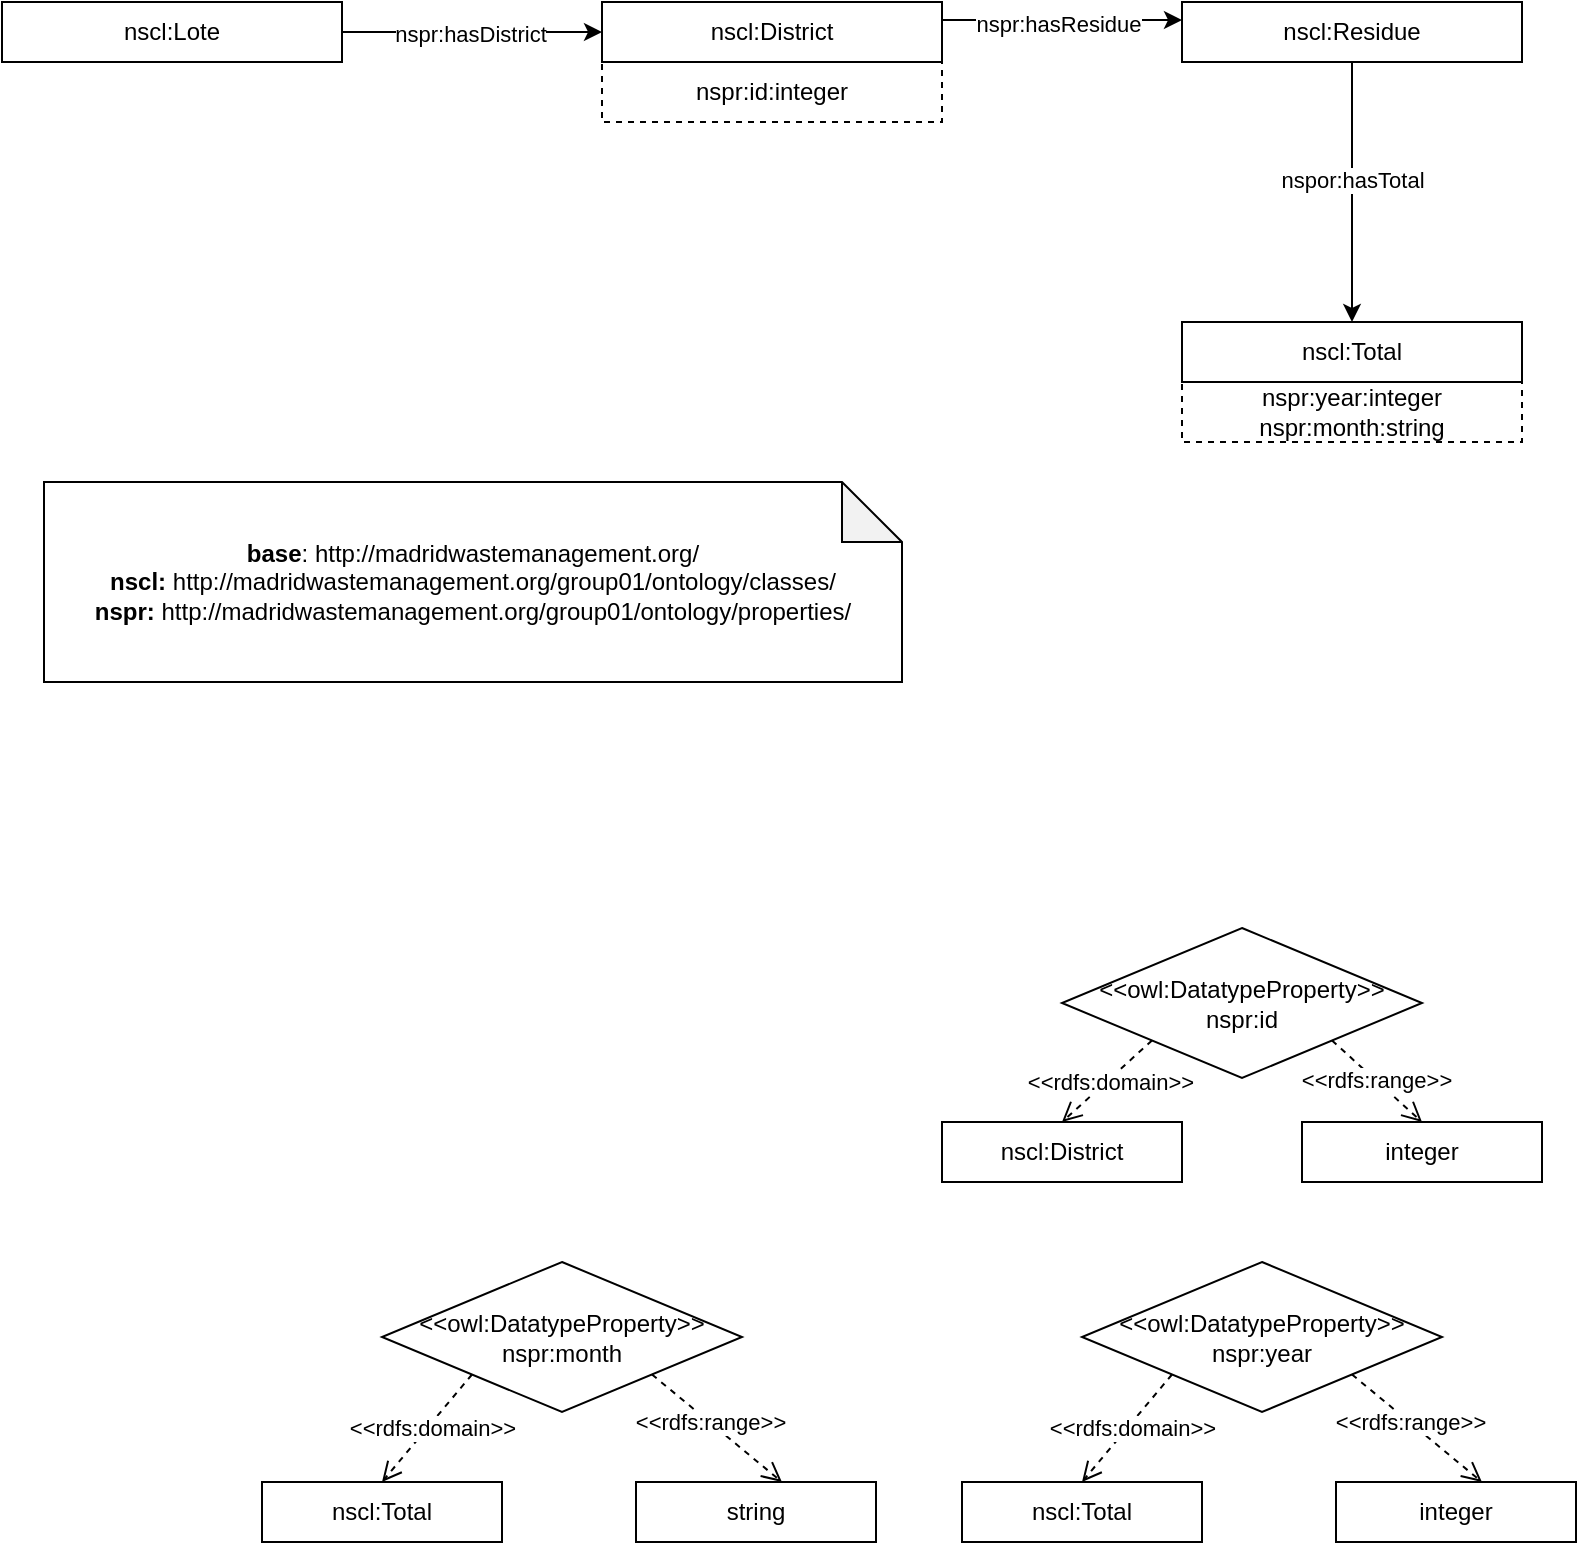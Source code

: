 <mxfile version="21.6.5" type="device">
  <diagram name="Pagina-1" id="1RlD7k3v_khYpdEVKCjm">
    <mxGraphModel dx="1194" dy="727" grid="1" gridSize="10" guides="1" tooltips="1" connect="1" arrows="1" fold="1" page="1" pageScale="1" pageWidth="827" pageHeight="1169" math="0" shadow="0">
      <root>
        <mxCell id="0" />
        <mxCell id="1" parent="0" />
        <mxCell id="r6KnwTTkaE7kSFxnoHc5-1" value="nspr:id:integer" style="rounded=0;whiteSpace=wrap;html=1;snapToPoint=1;points=[[0.1,0],[0.2,0],[0.3,0],[0.4,0],[0.5,0],[0.6,0],[0.7,0],[0.8,0],[0.9,0],[0,0.1],[0,0.3],[0,0.5],[0,0.7],[0,0.9],[0.1,1],[0.2,1],[0.3,1],[0.4,1],[0.5,1],[0.6,1],[0.7,1],[0.8,1],[0.9,1],[1,0.1],[1,0.3],[1,0.5],[1,0.7],[1,0.9]];dashed=1;" parent="1" vertex="1">
          <mxGeometry x="340" y="110" width="170" height="30" as="geometry" />
        </mxCell>
        <mxCell id="r6KnwTTkaE7kSFxnoHc5-2" value="nscl:District" style="rounded=0;whiteSpace=wrap;html=1;snapToPoint=1;points=[[0.1,0],[0.2,0],[0.3,0],[0.4,0],[0.5,0],[0.6,0],[0.7,0],[0.8,0],[0.9,0],[0,0.1],[0,0.3],[0,0.5],[0,0.7],[0,0.9],[0.1,1],[0.2,1],[0.3,1],[0.4,1],[0.5,1],[0.6,1],[0.7,1],[0.8,1],[0.9,1],[1,0.1],[1,0.3],[1,0.5],[1,0.7],[1,0.9]];" parent="1" vertex="1">
          <mxGeometry x="340" y="80" width="170" height="30" as="geometry" />
        </mxCell>
        <mxCell id="r6KnwTTkaE7kSFxnoHc5-14" style="edgeStyle=orthogonalEdgeStyle;rounded=0;orthogonalLoop=1;jettySize=auto;html=1;entryX=0.5;entryY=0;entryDx=0;entryDy=0;exitX=0.5;exitY=1;exitDx=0;exitDy=0;" parent="1" source="r6KnwTTkaE7kSFxnoHc5-7" target="r6KnwTTkaE7kSFxnoHc5-13" edge="1">
          <mxGeometry relative="1" as="geometry">
            <mxPoint x="710" y="141" as="sourcePoint" />
          </mxGeometry>
        </mxCell>
        <mxCell id="r6KnwTTkaE7kSFxnoHc5-15" value="nspor:hasTotal" style="edgeLabel;html=1;align=center;verticalAlign=middle;resizable=0;points=[];" parent="r6KnwTTkaE7kSFxnoHc5-14" vertex="1" connectable="0">
          <mxGeometry x="-0.089" y="1" relative="1" as="geometry">
            <mxPoint x="-1" as="offset" />
          </mxGeometry>
        </mxCell>
        <mxCell id="r6KnwTTkaE7kSFxnoHc5-7" value="nscl:Residue" style="rounded=0;whiteSpace=wrap;html=1;snapToPoint=1;points=[[0.1,0],[0.2,0],[0.3,0],[0.4,0],[0.5,0],[0.6,0],[0.7,0],[0.8,0],[0.9,0],[0,0.1],[0,0.3],[0,0.5],[0,0.7],[0,0.9],[0.1,1],[0.2,1],[0.3,1],[0.4,1],[0.5,1],[0.6,1],[0.7,1],[0.8,1],[0.9,1],[1,0.1],[1,0.3],[1,0.5],[1,0.7],[1,0.9]];" parent="1" vertex="1">
          <mxGeometry x="630" y="80" width="170" height="30" as="geometry" />
        </mxCell>
        <mxCell id="r6KnwTTkaE7kSFxnoHc5-10" style="edgeStyle=orthogonalEdgeStyle;rounded=0;orthogonalLoop=1;jettySize=auto;html=1;exitX=1;exitY=0.3;exitDx=0;exitDy=0;entryX=0;entryY=0.3;entryDx=0;entryDy=0;" parent="1" source="r6KnwTTkaE7kSFxnoHc5-2" target="r6KnwTTkaE7kSFxnoHc5-7" edge="1">
          <mxGeometry relative="1" as="geometry">
            <mxPoint x="440" y="260" as="targetPoint" />
          </mxGeometry>
        </mxCell>
        <mxCell id="r6KnwTTkaE7kSFxnoHc5-11" value="nspr:hasResidue" style="edgeLabel;html=1;align=center;verticalAlign=middle;resizable=0;points=[];" parent="r6KnwTTkaE7kSFxnoHc5-10" vertex="1" connectable="0">
          <mxGeometry x="-0.039" y="-2" relative="1" as="geometry">
            <mxPoint as="offset" />
          </mxGeometry>
        </mxCell>
        <mxCell id="r6KnwTTkaE7kSFxnoHc5-12" value="nspr:year:integer&lt;br&gt;nspr:month:string" style="rounded=0;whiteSpace=wrap;html=1;snapToPoint=1;points=[[0.1,0],[0.2,0],[0.3,0],[0.4,0],[0.5,0],[0.6,0],[0.7,0],[0.8,0],[0.9,0],[0,0.1],[0,0.3],[0,0.5],[0,0.7],[0,0.9],[0.1,1],[0.2,1],[0.3,1],[0.4,1],[0.5,1],[0.6,1],[0.7,1],[0.8,1],[0.9,1],[1,0.1],[1,0.3],[1,0.5],[1,0.7],[1,0.9]];dashed=1;" parent="1" vertex="1">
          <mxGeometry x="630" y="270" width="170" height="30" as="geometry" />
        </mxCell>
        <mxCell id="r6KnwTTkaE7kSFxnoHc5-13" value="nscl:Total" style="rounded=0;whiteSpace=wrap;html=1;snapToPoint=1;points=[[0.1,0],[0.2,0],[0.3,0],[0.4,0],[0.5,0],[0.6,0],[0.7,0],[0.8,0],[0.9,0],[0,0.1],[0,0.3],[0,0.5],[0,0.7],[0,0.9],[0.1,1],[0.2,1],[0.3,1],[0.4,1],[0.5,1],[0.6,1],[0.7,1],[0.8,1],[0.9,1],[1,0.1],[1,0.3],[1,0.5],[1,0.7],[1,0.9]];" parent="1" vertex="1">
          <mxGeometry x="630" y="240" width="170" height="30" as="geometry" />
        </mxCell>
        <mxCell id="r6KnwTTkaE7kSFxnoHc5-18" style="edgeStyle=orthogonalEdgeStyle;rounded=0;orthogonalLoop=1;jettySize=auto;html=1;exitX=1;exitY=0.5;exitDx=0;exitDy=0;entryX=0;entryY=0.5;entryDx=0;entryDy=0;" parent="1" source="r6KnwTTkaE7kSFxnoHc5-17" target="r6KnwTTkaE7kSFxnoHc5-2" edge="1">
          <mxGeometry relative="1" as="geometry" />
        </mxCell>
        <mxCell id="r6KnwTTkaE7kSFxnoHc5-19" value="nspr:hasDistrict" style="edgeLabel;html=1;align=center;verticalAlign=middle;resizable=0;points=[];" parent="r6KnwTTkaE7kSFxnoHc5-18" vertex="1" connectable="0">
          <mxGeometry x="-0.017" y="-1" relative="1" as="geometry">
            <mxPoint as="offset" />
          </mxGeometry>
        </mxCell>
        <mxCell id="r6KnwTTkaE7kSFxnoHc5-17" value="nscl:Lote" style="rounded=0;whiteSpace=wrap;html=1;snapToPoint=1;points=[[0.1,0],[0.2,0],[0.3,0],[0.4,0],[0.5,0],[0.6,0],[0.7,0],[0.8,0],[0.9,0],[0,0.1],[0,0.3],[0,0.5],[0,0.7],[0,0.9],[0.1,1],[0.2,1],[0.3,1],[0.4,1],[0.5,1],[0.6,1],[0.7,1],[0.8,1],[0.9,1],[1,0.1],[1,0.3],[1,0.5],[1,0.7],[1,0.9]];" parent="1" vertex="1">
          <mxGeometry x="40" y="80" width="170" height="30" as="geometry" />
        </mxCell>
        <mxCell id="PTtcGUtyKkrxVg12ckht-1" value="&lt;div&gt;&lt;b&gt;base&lt;/b&gt;: http://madridwastemanagement.org/&lt;/div&gt;&lt;div&gt;&lt;b style=&quot;background-color: initial;&quot;&gt;nscl:&lt;/b&gt;&lt;span style=&quot;background-color: initial;&quot;&gt;&amp;nbsp;&lt;/span&gt;http://madridwastemanagement.org/group01/ontology/classes/&lt;/div&gt;&lt;div&gt;&lt;b&gt;nspr:&amp;nbsp;&lt;/b&gt;http://madridwastemanagement.org/group01/ontology/properties/&lt;/div&gt;" style="shape=note;whiteSpace=wrap;html=1;backgroundOutline=1;darkOpacity=0.05;" vertex="1" parent="1">
          <mxGeometry x="61" y="320" width="429" height="100" as="geometry" />
        </mxCell>
        <mxCell id="PTtcGUtyKkrxVg12ckht-4" value="&lt;div&gt;&amp;lt;&amp;lt;owl:DatatypeProperty&amp;gt;&amp;gt; nspr:id&lt;br&gt;&lt;/div&gt;" style="rhombus;whiteSpace=wrap;html=1;" vertex="1" parent="1">
          <mxGeometry x="570.0" y="543.0" width="180" height="75" as="geometry" />
        </mxCell>
        <mxCell id="PTtcGUtyKkrxVg12ckht-5" value="integer" style="rounded=0;whiteSpace=wrap;html=1;snapToPoint=1;points=[[0.1,0],[0.2,0],[0.3,0],[0.4,0],[0.5,0],[0.6,0],[0.7,0],[0.8,0],[0.9,0],[0,0.1],[0,0.3],[0,0.5],[0,0.7],[0,0.9],[0.1,1],[0.2,1],[0.3,1],[0.4,1],[0.5,1],[0.6,1],[0.7,1],[0.8,1],[0.9,1],[1,0.1],[1,0.3],[1,0.5],[1,0.7],[1,0.9]];" vertex="1" parent="1">
          <mxGeometry x="690.0" y="640.0" width="120" height="30" as="geometry" />
        </mxCell>
        <mxCell id="PTtcGUtyKkrxVg12ckht-6" value="nscl:District" style="rounded=0;whiteSpace=wrap;html=1;snapToPoint=1;points=[[0.1,0],[0.2,0],[0.3,0],[0.4,0],[0.5,0],[0.6,0],[0.7,0],[0.8,0],[0.9,0],[0,0.1],[0,0.3],[0,0.5],[0,0.7],[0,0.9],[0.1,1],[0.2,1],[0.3,1],[0.4,1],[0.5,1],[0.6,1],[0.7,1],[0.8,1],[0.9,1],[1,0.1],[1,0.3],[1,0.5],[1,0.7],[1,0.9]];" vertex="1" parent="1">
          <mxGeometry x="510.0" y="640.0" width="120" height="30" as="geometry" />
        </mxCell>
        <mxCell id="PTtcGUtyKkrxVg12ckht-7" value="" style="endArrow=open;html=1;fontColor=#000099;endFill=0;dashed=1;entryX=0.5;entryY=0;entryDx=0;entryDy=0;endSize=8;arcSize=0;exitX=1;exitY=1;exitDx=0;exitDy=0;rounded=0;" edge="1" source="PTtcGUtyKkrxVg12ckht-4" target="PTtcGUtyKkrxVg12ckht-5" parent="1">
          <mxGeometry width="50" height="50" relative="1" as="geometry">
            <mxPoint x="705.0" y="599.0" as="sourcePoint" />
            <mxPoint x="514.39" y="723" as="targetPoint" />
          </mxGeometry>
        </mxCell>
        <mxCell id="PTtcGUtyKkrxVg12ckht-8" value="&lt;div&gt;&amp;lt;&amp;lt;rdfs:range&amp;gt;&amp;gt;&lt;/div&gt;" style="edgeLabel;html=1;align=center;verticalAlign=middle;resizable=0;points=[];" vertex="1" connectable="0" parent="PTtcGUtyKkrxVg12ckht-7">
          <mxGeometry x="-0.352" y="-1" relative="1" as="geometry">
            <mxPoint x="7.82" y="5.56" as="offset" />
          </mxGeometry>
        </mxCell>
        <mxCell id="PTtcGUtyKkrxVg12ckht-9" value="" style="endArrow=open;html=1;fontColor=#000099;endFill=0;dashed=1;endSize=8;entryX=0.5;entryY=0;entryDx=0;entryDy=0;arcSize=0;exitX=0;exitY=1;exitDx=0;exitDy=0;rounded=0;" edge="1" source="PTtcGUtyKkrxVg12ckht-4" target="PTtcGUtyKkrxVg12ckht-6" parent="1">
          <mxGeometry width="50" height="50" relative="1" as="geometry">
            <mxPoint x="529.997" y="723.607" as="sourcePoint" />
            <mxPoint x="581.39" y="698" as="targetPoint" />
          </mxGeometry>
        </mxCell>
        <mxCell id="PTtcGUtyKkrxVg12ckht-10" value="&lt;div&gt;&amp;lt;&amp;lt;rdfs:domain&amp;gt;&amp;gt;&lt;/div&gt;" style="edgeLabel;html=1;align=center;verticalAlign=middle;resizable=0;points=[];" vertex="1" connectable="0" parent="PTtcGUtyKkrxVg12ckht-9">
          <mxGeometry x="-0.055" y="2" relative="1" as="geometry">
            <mxPoint x="-1" as="offset" />
          </mxGeometry>
        </mxCell>
        <mxCell id="PTtcGUtyKkrxVg12ckht-13" value="&lt;div&gt;&amp;lt;&amp;lt;owl:DatatypeProperty&amp;gt;&amp;gt; nspr:year&lt;br&gt;&lt;/div&gt;" style="rhombus;whiteSpace=wrap;html=1;" vertex="1" parent="1">
          <mxGeometry x="580.0" y="710.0" width="180" height="75" as="geometry" />
        </mxCell>
        <mxCell id="PTtcGUtyKkrxVg12ckht-14" value="" style="endArrow=open;html=1;fontColor=#000099;endFill=0;dashed=1;entryX=0.608;entryY=0;entryDx=0;entryDy=0;endSize=8;arcSize=0;exitX=1;exitY=1;exitDx=0;exitDy=0;rounded=0;entryPerimeter=0;" edge="1" source="PTtcGUtyKkrxVg12ckht-13" parent="1" target="PTtcGUtyKkrxVg12ckht-20">
          <mxGeometry width="50" height="50" relative="1" as="geometry">
            <mxPoint x="715.0" y="766.0" as="sourcePoint" />
            <mxPoint x="770" y="815" as="targetPoint" />
          </mxGeometry>
        </mxCell>
        <mxCell id="PTtcGUtyKkrxVg12ckht-15" value="&lt;div&gt;&amp;lt;&amp;lt;rdfs:range&amp;gt;&amp;gt;&lt;/div&gt;" style="edgeLabel;html=1;align=center;verticalAlign=middle;resizable=0;points=[];" vertex="1" connectable="0" parent="PTtcGUtyKkrxVg12ckht-14">
          <mxGeometry x="-0.352" y="-1" relative="1" as="geometry">
            <mxPoint x="7.82" y="5.56" as="offset" />
          </mxGeometry>
        </mxCell>
        <mxCell id="PTtcGUtyKkrxVg12ckht-16" value="" style="endArrow=open;html=1;fontColor=#000099;endFill=0;dashed=1;endSize=8;arcSize=0;exitX=0;exitY=1;exitDx=0;exitDy=0;rounded=0;entryX=0.5;entryY=0;entryDx=0;entryDy=0;" edge="1" source="PTtcGUtyKkrxVg12ckht-13" parent="1" target="PTtcGUtyKkrxVg12ckht-18">
          <mxGeometry width="50" height="50" relative="1" as="geometry">
            <mxPoint x="539.997" y="890.607" as="sourcePoint" />
            <mxPoint x="580" y="815" as="targetPoint" />
          </mxGeometry>
        </mxCell>
        <mxCell id="PTtcGUtyKkrxVg12ckht-17" value="&lt;div&gt;&amp;lt;&amp;lt;rdfs:domain&amp;gt;&amp;gt;&lt;/div&gt;" style="edgeLabel;html=1;align=center;verticalAlign=middle;resizable=0;points=[];" vertex="1" connectable="0" parent="PTtcGUtyKkrxVg12ckht-16">
          <mxGeometry x="-0.055" y="2" relative="1" as="geometry">
            <mxPoint x="-1" as="offset" />
          </mxGeometry>
        </mxCell>
        <mxCell id="PTtcGUtyKkrxVg12ckht-18" value="nscl:Total" style="rounded=0;whiteSpace=wrap;html=1;snapToPoint=1;points=[[0.1,0],[0.2,0],[0.3,0],[0.4,0],[0.5,0],[0.6,0],[0.7,0],[0.8,0],[0.9,0],[0,0.1],[0,0.3],[0,0.5],[0,0.7],[0,0.9],[0.1,1],[0.2,1],[0.3,1],[0.4,1],[0.5,1],[0.6,1],[0.7,1],[0.8,1],[0.9,1],[1,0.1],[1,0.3],[1,0.5],[1,0.7],[1,0.9]];" vertex="1" parent="1">
          <mxGeometry x="520.0" y="820.0" width="120" height="30" as="geometry" />
        </mxCell>
        <mxCell id="PTtcGUtyKkrxVg12ckht-20" value="integer" style="rounded=0;whiteSpace=wrap;html=1;snapToPoint=1;points=[[0.1,0],[0.2,0],[0.3,0],[0.4,0],[0.5,0],[0.6,0],[0.7,0],[0.8,0],[0.9,0],[0,0.1],[0,0.3],[0,0.5],[0,0.7],[0,0.9],[0.1,1],[0.2,1],[0.3,1],[0.4,1],[0.5,1],[0.6,1],[0.7,1],[0.8,1],[0.9,1],[1,0.1],[1,0.3],[1,0.5],[1,0.7],[1,0.9]];" vertex="1" parent="1">
          <mxGeometry x="707.0" y="820.0" width="120" height="30" as="geometry" />
        </mxCell>
        <mxCell id="PTtcGUtyKkrxVg12ckht-21" value="&lt;div&gt;&amp;lt;&amp;lt;owl:DatatypeProperty&amp;gt;&amp;gt; nspr:month&lt;br&gt;&lt;/div&gt;" style="rhombus;whiteSpace=wrap;html=1;" vertex="1" parent="1">
          <mxGeometry x="230.0" y="710.0" width="180" height="75" as="geometry" />
        </mxCell>
        <mxCell id="PTtcGUtyKkrxVg12ckht-22" value="" style="endArrow=open;html=1;fontColor=#000099;endFill=0;dashed=1;entryX=0.608;entryY=0;entryDx=0;entryDy=0;endSize=8;arcSize=0;exitX=1;exitY=1;exitDx=0;exitDy=0;rounded=0;entryPerimeter=0;" edge="1" source="PTtcGUtyKkrxVg12ckht-21" target="PTtcGUtyKkrxVg12ckht-27" parent="1">
          <mxGeometry width="50" height="50" relative="1" as="geometry">
            <mxPoint x="365.0" y="766.0" as="sourcePoint" />
            <mxPoint x="420" y="815" as="targetPoint" />
          </mxGeometry>
        </mxCell>
        <mxCell id="PTtcGUtyKkrxVg12ckht-23" value="&lt;div&gt;&amp;lt;&amp;lt;rdfs:range&amp;gt;&amp;gt;&lt;/div&gt;" style="edgeLabel;html=1;align=center;verticalAlign=middle;resizable=0;points=[];" vertex="1" connectable="0" parent="PTtcGUtyKkrxVg12ckht-22">
          <mxGeometry x="-0.352" y="-1" relative="1" as="geometry">
            <mxPoint x="7.82" y="5.56" as="offset" />
          </mxGeometry>
        </mxCell>
        <mxCell id="PTtcGUtyKkrxVg12ckht-24" value="" style="endArrow=open;html=1;fontColor=#000099;endFill=0;dashed=1;endSize=8;arcSize=0;exitX=0;exitY=1;exitDx=0;exitDy=0;rounded=0;entryX=0.5;entryY=0;entryDx=0;entryDy=0;" edge="1" source="PTtcGUtyKkrxVg12ckht-21" target="PTtcGUtyKkrxVg12ckht-26" parent="1">
          <mxGeometry width="50" height="50" relative="1" as="geometry">
            <mxPoint x="189.997" y="890.607" as="sourcePoint" />
            <mxPoint x="230" y="815" as="targetPoint" />
          </mxGeometry>
        </mxCell>
        <mxCell id="PTtcGUtyKkrxVg12ckht-25" value="&lt;div&gt;&amp;lt;&amp;lt;rdfs:domain&amp;gt;&amp;gt;&lt;/div&gt;" style="edgeLabel;html=1;align=center;verticalAlign=middle;resizable=0;points=[];" vertex="1" connectable="0" parent="PTtcGUtyKkrxVg12ckht-24">
          <mxGeometry x="-0.055" y="2" relative="1" as="geometry">
            <mxPoint x="-1" as="offset" />
          </mxGeometry>
        </mxCell>
        <mxCell id="PTtcGUtyKkrxVg12ckht-26" value="nscl:Total" style="rounded=0;whiteSpace=wrap;html=1;snapToPoint=1;points=[[0.1,0],[0.2,0],[0.3,0],[0.4,0],[0.5,0],[0.6,0],[0.7,0],[0.8,0],[0.9,0],[0,0.1],[0,0.3],[0,0.5],[0,0.7],[0,0.9],[0.1,1],[0.2,1],[0.3,1],[0.4,1],[0.5,1],[0.6,1],[0.7,1],[0.8,1],[0.9,1],[1,0.1],[1,0.3],[1,0.5],[1,0.7],[1,0.9]];" vertex="1" parent="1">
          <mxGeometry x="170.0" y="820.0" width="120" height="30" as="geometry" />
        </mxCell>
        <mxCell id="PTtcGUtyKkrxVg12ckht-27" value="string" style="rounded=0;whiteSpace=wrap;html=1;snapToPoint=1;points=[[0.1,0],[0.2,0],[0.3,0],[0.4,0],[0.5,0],[0.6,0],[0.7,0],[0.8,0],[0.9,0],[0,0.1],[0,0.3],[0,0.5],[0,0.7],[0,0.9],[0.1,1],[0.2,1],[0.3,1],[0.4,1],[0.5,1],[0.6,1],[0.7,1],[0.8,1],[0.9,1],[1,0.1],[1,0.3],[1,0.5],[1,0.7],[1,0.9]];" vertex="1" parent="1">
          <mxGeometry x="357.0" y="820.0" width="120" height="30" as="geometry" />
        </mxCell>
      </root>
    </mxGraphModel>
  </diagram>
</mxfile>
